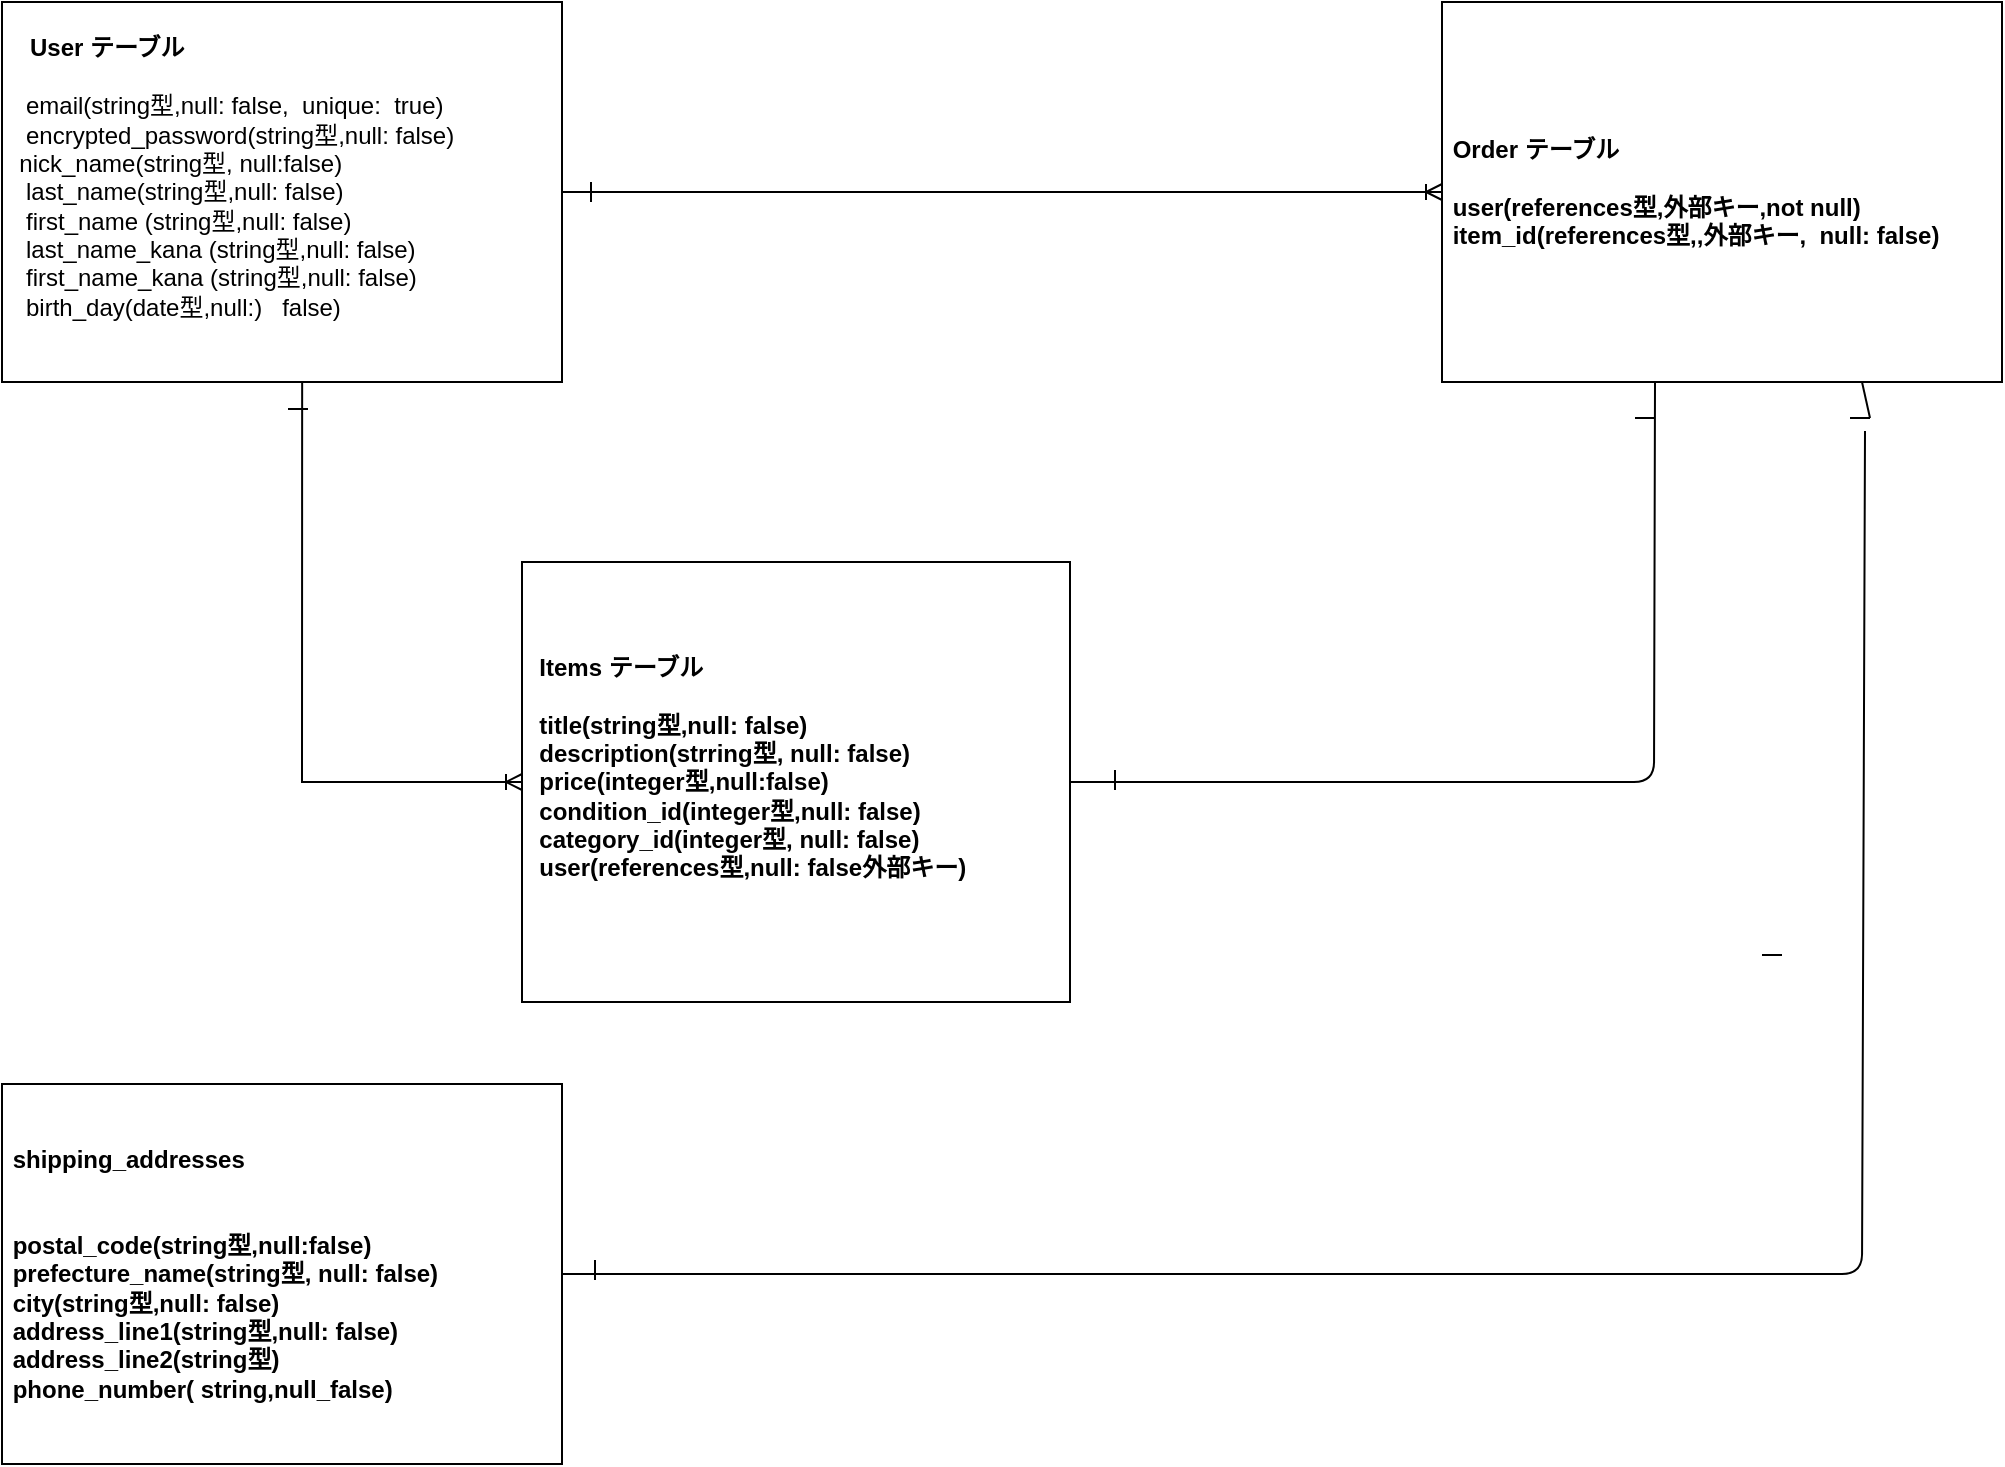 <mxfile>
    <diagram id="Byp4nlpNVExB9IxGzHuJ" name="ページ1">
        <mxGraphModel dx="872" dy="761" grid="1" gridSize="10" guides="1" tooltips="1" connect="1" arrows="1" fold="1" page="1" pageScale="1" pageWidth="1169" pageHeight="827" math="0" shadow="0">
            <root>
                <mxCell id="0"/>
                <mxCell id="1" parent="0"/>
                <mxCell id="41" value="&lt;b&gt;　User テーブル&lt;br&gt;&lt;/b&gt;　&lt;br&gt;&amp;nbsp; &amp;nbsp;email(string型,null: false,&amp;nbsp; unique:&amp;nbsp; true)&lt;br&gt;&amp;nbsp; &amp;nbsp;encrypted_password(string型,null: false)&lt;br&gt;&amp;nbsp; nick_name(string型, null:false)&lt;br&gt;&amp;nbsp; &amp;nbsp;last_name(string型,null: false)&lt;br&gt;&amp;nbsp; &amp;nbsp;first_name&amp;nbsp;(string型,null: false)&lt;br&gt;&amp;nbsp; &amp;nbsp;last_name_kana&amp;nbsp;(string型,null: false)&lt;br&gt;&amp;nbsp; &amp;nbsp;first_name_kana (string型,null: false)&lt;br&gt;&amp;nbsp; &amp;nbsp;birth_day(date型,null:)&amp;nbsp; &amp;nbsp;false)&lt;br&gt;&amp;nbsp; &amp;nbsp; &amp;nbsp;" style="rounded=0;whiteSpace=wrap;html=1;align=left;" vertex="1" parent="1">
                    <mxGeometry x="20" y="20" width="280" height="190" as="geometry"/>
                </mxCell>
                <mxCell id="42" value="&lt;b&gt;&amp;nbsp; Items テーブル&lt;br&gt;&lt;br&gt;&amp;nbsp; title(string型,null: false)&lt;br&gt;&amp;nbsp; description(strring型, null: false)&lt;br&gt;&amp;nbsp; price(integer型,null:false)&lt;br&gt;&amp;nbsp; condition_id(integer型,null: false)&lt;br&gt;&amp;nbsp; category_id(integer型, null: false)&lt;br&gt;&amp;nbsp; user(references型,null: false外部キー)&lt;br&gt;&lt;br&gt;&lt;/b&gt;" style="rounded=0;whiteSpace=wrap;html=1;align=left;" vertex="1" parent="1">
                    <mxGeometry x="280" y="300" width="274" height="220" as="geometry"/>
                </mxCell>
                <mxCell id="44" value="&lt;b&gt;&amp;nbsp;Order テーブル&lt;br&gt;&amp;nbsp;&lt;br&gt;&amp;nbsp;user(references型,外部キー,not null)&lt;br&gt;&amp;nbsp;item_id(references型,,外部キー,&amp;nbsp; null: false)&lt;br&gt;&lt;/b&gt;" style="rounded=0;whiteSpace=wrap;html=1;align=left;" vertex="1" parent="1">
                    <mxGeometry x="740" y="20" width="280" height="190" as="geometry"/>
                </mxCell>
                <mxCell id="69" value="" style="fontSize=12;html=1;endArrow=ERoneToMany;exitX=1;exitY=0.5;exitDx=0;exitDy=0;rounded=0;" edge="1" parent="1" source="41">
                    <mxGeometry width="100" height="100" relative="1" as="geometry">
                        <mxPoint x="149" y="219.05" as="sourcePoint"/>
                        <mxPoint x="740" y="115" as="targetPoint"/>
                    </mxGeometry>
                </mxCell>
                <mxCell id="71" value="" style="line;strokeWidth=1;direction=north;html=1;rounded=0;" vertex="1" parent="1">
                    <mxGeometry x="308" y="110" width="13" height="10" as="geometry"/>
                </mxCell>
                <mxCell id="73" value="" style="line;strokeWidth=1;direction=west;html=1;rounded=0;" vertex="1" parent="1">
                    <mxGeometry x="163" y="217" width="10" height="13" as="geometry"/>
                </mxCell>
                <mxCell id="80" value="" style="line;strokeWidth=1;direction=east;html=1;" vertex="1" parent="1">
                    <mxGeometry x="836.5" y="221.5" width="10" height="13" as="geometry"/>
                </mxCell>
                <mxCell id="82" value="&lt;b&gt;&amp;nbsp;shipping_addresses&lt;br&gt;&lt;br&gt;&lt;br&gt;&amp;nbsp;postal_code(string型,null:false)&lt;br&gt;&amp;nbsp;prefecture_name(string型, null: false)&lt;br&gt;&amp;nbsp;city(string型,null: false)&lt;br&gt;&amp;nbsp;address_line1(string型,null: false)&lt;br&gt;&amp;nbsp;address_line2(string型)&lt;br&gt;&amp;nbsp;phone_number( string,null_false)&lt;br&gt;&lt;/b&gt;" style="rounded=0;whiteSpace=wrap;html=1;align=left;" vertex="1" parent="1">
                    <mxGeometry x="20" y="561" width="280" height="190" as="geometry"/>
                </mxCell>
                <mxCell id="84" value="" style="line;strokeWidth=1;direction=west;html=1;rounded=0;" vertex="1" parent="1">
                    <mxGeometry x="900" y="490" width="10" height="13" as="geometry"/>
                </mxCell>
                <mxCell id="85" value="" style="fontSize=12;html=1;endArrow=ERoneToMany;exitX=0.536;exitY=1;exitDx=0;exitDy=0;rounded=0;entryX=0;entryY=0.5;entryDx=0;entryDy=0;exitPerimeter=0;" edge="1" parent="1" source="41" target="42">
                    <mxGeometry width="100" height="100" relative="1" as="geometry">
                        <mxPoint x="100.0" y="220" as="sourcePoint"/>
                        <mxPoint x="100.0" y="571" as="targetPoint"/>
                        <Array as="points">
                            <mxPoint x="170" y="410"/>
                        </Array>
                    </mxGeometry>
                </mxCell>
                <mxCell id="96" value="" style="endArrow=none;html=1;exitX=1;exitY=0.5;exitDx=0;exitDy=0;entryX=0.75;entryY=1;entryDx=0;entryDy=0;startArrow=none;" edge="1" parent="1" source="109" target="44">
                    <mxGeometry width="50" height="50" relative="1" as="geometry">
                        <mxPoint x="70" y="380" as="sourcePoint"/>
                        <mxPoint x="120" y="330" as="targetPoint"/>
                        <Array as="points"/>
                    </mxGeometry>
                </mxCell>
                <mxCell id="99" value="" style="line;strokeWidth=1;direction=north;html=1;rounded=0;" vertex="1" parent="1">
                    <mxGeometry x="310" y="649" width="13" height="10" as="geometry"/>
                </mxCell>
                <mxCell id="104" value="" style="line;strokeWidth=1;direction=north;html=1;rounded=0;" vertex="1" parent="1">
                    <mxGeometry x="570" y="404" width="13" height="10" as="geometry"/>
                </mxCell>
                <mxCell id="108" value="" style="endArrow=none;html=1;exitX=1;exitY=0.5;exitDx=0;exitDy=0;entryX=0.5;entryY=1;entryDx=0;entryDy=0;" edge="1" parent="1" source="42">
                    <mxGeometry width="50" height="50" relative="1" as="geometry">
                        <mxPoint x="729.5" y="346" as="sourcePoint"/>
                        <mxPoint x="846.5" y="210" as="targetPoint"/>
                        <Array as="points">
                            <mxPoint x="846" y="410"/>
                        </Array>
                    </mxGeometry>
                </mxCell>
                <mxCell id="110" value="" style="endArrow=none;html=1;exitX=1;exitY=0.5;exitDx=0;exitDy=0;entryX=0.75;entryY=1;entryDx=0;entryDy=0;" edge="1" parent="1" source="82" target="109">
                    <mxGeometry width="50" height="50" relative="1" as="geometry">
                        <mxPoint x="300" y="656" as="sourcePoint"/>
                        <mxPoint x="950" y="210" as="targetPoint"/>
                        <Array as="points">
                            <mxPoint x="417" y="656"/>
                            <mxPoint x="950" y="656"/>
                        </Array>
                    </mxGeometry>
                </mxCell>
                <mxCell id="109" value="" style="line;strokeWidth=1;direction=east;html=1;rounded=0;" vertex="1" parent="1">
                    <mxGeometry x="944" y="221.5" width="10" height="13" as="geometry"/>
                </mxCell>
            </root>
        </mxGraphModel>
    </diagram>
</mxfile>
